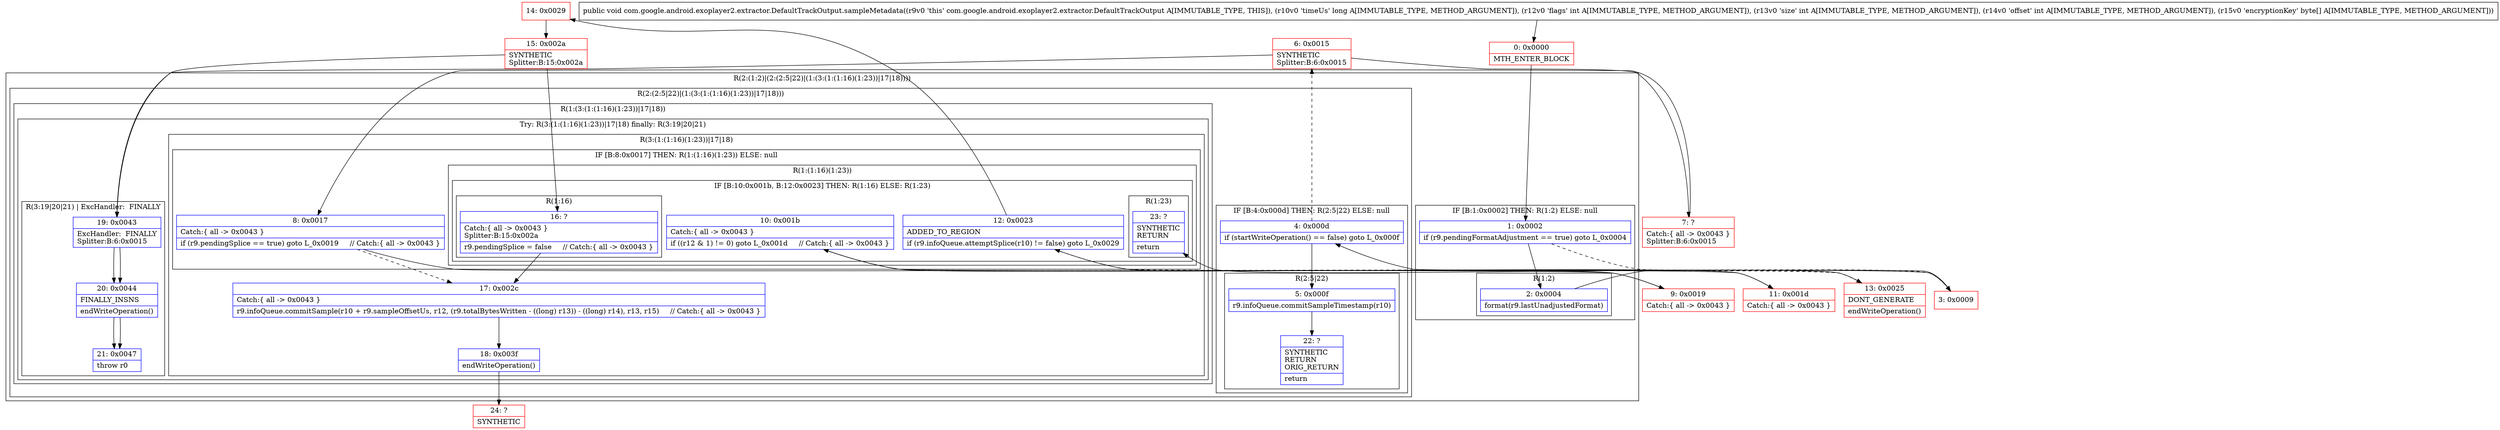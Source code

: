 digraph "CFG forcom.google.android.exoplayer2.extractor.DefaultTrackOutput.sampleMetadata(JIII[B)V" {
subgraph cluster_Region_2047957047 {
label = "R(2:(1:2)|(2:(2:5|22)|(1:(3:(1:(1:16)(1:23))|17|18))))";
node [shape=record,color=blue];
subgraph cluster_IfRegion_1164325435 {
label = "IF [B:1:0x0002] THEN: R(1:2) ELSE: null";
node [shape=record,color=blue];
Node_1 [shape=record,label="{1\:\ 0x0002|if (r9.pendingFormatAdjustment == true) goto L_0x0004\l}"];
subgraph cluster_Region_1051248181 {
label = "R(1:2)";
node [shape=record,color=blue];
Node_2 [shape=record,label="{2\:\ 0x0004|format(r9.lastUnadjustedFormat)\l}"];
}
}
subgraph cluster_Region_1288808512 {
label = "R(2:(2:5|22)|(1:(3:(1:(1:16)(1:23))|17|18)))";
node [shape=record,color=blue];
subgraph cluster_IfRegion_1014071565 {
label = "IF [B:4:0x000d] THEN: R(2:5|22) ELSE: null";
node [shape=record,color=blue];
Node_4 [shape=record,label="{4\:\ 0x000d|if (startWriteOperation() == false) goto L_0x000f\l}"];
subgraph cluster_Region_1215466322 {
label = "R(2:5|22)";
node [shape=record,color=blue];
Node_5 [shape=record,label="{5\:\ 0x000f|r9.infoQueue.commitSampleTimestamp(r10)\l}"];
Node_22 [shape=record,label="{22\:\ ?|SYNTHETIC\lRETURN\lORIG_RETURN\l|return\l}"];
}
}
subgraph cluster_Region_806581511 {
label = "R(1:(3:(1:(1:16)(1:23))|17|18))";
node [shape=record,color=blue];
subgraph cluster_TryCatchRegion_1908496621 {
label = "Try: R(3:(1:(1:16)(1:23))|17|18) finally: R(3:19|20|21)";
node [shape=record,color=blue];
subgraph cluster_Region_1099486769 {
label = "R(3:(1:(1:16)(1:23))|17|18)";
node [shape=record,color=blue];
subgraph cluster_IfRegion_494730569 {
label = "IF [B:8:0x0017] THEN: R(1:(1:16)(1:23)) ELSE: null";
node [shape=record,color=blue];
Node_8 [shape=record,label="{8\:\ 0x0017|Catch:\{ all \-\> 0x0043 \}\l|if (r9.pendingSplice == true) goto L_0x0019     \/\/ Catch:\{ all \-\> 0x0043 \}\l}"];
subgraph cluster_Region_921438380 {
label = "R(1:(1:16)(1:23))";
node [shape=record,color=blue];
subgraph cluster_IfRegion_1292974252 {
label = "IF [B:10:0x001b, B:12:0x0023] THEN: R(1:16) ELSE: R(1:23)";
node [shape=record,color=blue];
Node_10 [shape=record,label="{10\:\ 0x001b|Catch:\{ all \-\> 0x0043 \}\l|if ((r12 & 1) != 0) goto L_0x001d     \/\/ Catch:\{ all \-\> 0x0043 \}\l}"];
Node_12 [shape=record,label="{12\:\ 0x0023|ADDED_TO_REGION\l|if (r9.infoQueue.attemptSplice(r10) != false) goto L_0x0029\l}"];
subgraph cluster_Region_1253000801 {
label = "R(1:16)";
node [shape=record,color=blue];
Node_16 [shape=record,label="{16\:\ ?|Catch:\{ all \-\> 0x0043 \}\lSplitter:B:15:0x002a\l|r9.pendingSplice = false     \/\/ Catch:\{ all \-\> 0x0043 \}\l}"];
}
subgraph cluster_Region_818113736 {
label = "R(1:23)";
node [shape=record,color=blue];
Node_23 [shape=record,label="{23\:\ ?|SYNTHETIC\lRETURN\l|return\l}"];
}
}
}
}
Node_17 [shape=record,label="{17\:\ 0x002c|Catch:\{ all \-\> 0x0043 \}\l|r9.infoQueue.commitSample(r10 + r9.sampleOffsetUs, r12, (r9.totalBytesWritten \- ((long) r13)) \- ((long) r14), r13, r15)     \/\/ Catch:\{ all \-\> 0x0043 \}\l}"];
Node_18 [shape=record,label="{18\:\ 0x003f|endWriteOperation()\l}"];
}
subgraph cluster_Region_1715256084 {
label = "R(3:19|20|21) | ExcHandler:  FINALLY\l";
node [shape=record,color=blue];
Node_19 [shape=record,label="{19\:\ 0x0043|ExcHandler:  FINALLY\lSplitter:B:6:0x0015\l}"];
Node_20 [shape=record,label="{20\:\ 0x0044|FINALLY_INSNS\l|endWriteOperation()\l}"];
Node_21 [shape=record,label="{21\:\ 0x0047|throw r0\l}"];
}
}
}
}
}
subgraph cluster_Region_1715256084 {
label = "R(3:19|20|21) | ExcHandler:  FINALLY\l";
node [shape=record,color=blue];
Node_19 [shape=record,label="{19\:\ 0x0043|ExcHandler:  FINALLY\lSplitter:B:6:0x0015\l}"];
Node_20 [shape=record,label="{20\:\ 0x0044|FINALLY_INSNS\l|endWriteOperation()\l}"];
Node_21 [shape=record,label="{21\:\ 0x0047|throw r0\l}"];
}
Node_0 [shape=record,color=red,label="{0\:\ 0x0000|MTH_ENTER_BLOCK\l}"];
Node_3 [shape=record,color=red,label="{3\:\ 0x0009}"];
Node_6 [shape=record,color=red,label="{6\:\ 0x0015|SYNTHETIC\lSplitter:B:6:0x0015\l}"];
Node_7 [shape=record,color=red,label="{7\:\ ?|Catch:\{ all \-\> 0x0043 \}\lSplitter:B:6:0x0015\l}"];
Node_9 [shape=record,color=red,label="{9\:\ 0x0019|Catch:\{ all \-\> 0x0043 \}\l}"];
Node_11 [shape=record,color=red,label="{11\:\ 0x001d|Catch:\{ all \-\> 0x0043 \}\l}"];
Node_13 [shape=record,color=red,label="{13\:\ 0x0025|DONT_GENERATE\l|endWriteOperation()\l}"];
Node_14 [shape=record,color=red,label="{14\:\ 0x0029}"];
Node_15 [shape=record,color=red,label="{15\:\ 0x002a|SYNTHETIC\lSplitter:B:15:0x002a\l}"];
Node_24 [shape=record,color=red,label="{24\:\ ?|SYNTHETIC\l}"];
MethodNode[shape=record,label="{public void com.google.android.exoplayer2.extractor.DefaultTrackOutput.sampleMetadata((r9v0 'this' com.google.android.exoplayer2.extractor.DefaultTrackOutput A[IMMUTABLE_TYPE, THIS]), (r10v0 'timeUs' long A[IMMUTABLE_TYPE, METHOD_ARGUMENT]), (r12v0 'flags' int A[IMMUTABLE_TYPE, METHOD_ARGUMENT]), (r13v0 'size' int A[IMMUTABLE_TYPE, METHOD_ARGUMENT]), (r14v0 'offset' int A[IMMUTABLE_TYPE, METHOD_ARGUMENT]), (r15v0 'encryptionKey' byte[] A[IMMUTABLE_TYPE, METHOD_ARGUMENT])) }"];
MethodNode -> Node_0;
Node_1 -> Node_2;
Node_1 -> Node_3[style=dashed];
Node_2 -> Node_3;
Node_4 -> Node_5;
Node_4 -> Node_6[style=dashed];
Node_5 -> Node_22;
Node_8 -> Node_9;
Node_8 -> Node_17[style=dashed];
Node_10 -> Node_11;
Node_10 -> Node_13[style=dashed];
Node_12 -> Node_13[style=dashed];
Node_12 -> Node_14;
Node_16 -> Node_17;
Node_17 -> Node_18;
Node_18 -> Node_24;
Node_19 -> Node_20;
Node_20 -> Node_21;
Node_19 -> Node_20;
Node_20 -> Node_21;
Node_0 -> Node_1;
Node_3 -> Node_4;
Node_6 -> Node_7;
Node_6 -> Node_19;
Node_7 -> Node_8;
Node_9 -> Node_10;
Node_11 -> Node_12;
Node_13 -> Node_23;
Node_14 -> Node_15;
Node_15 -> Node_16;
Node_15 -> Node_19;
}

